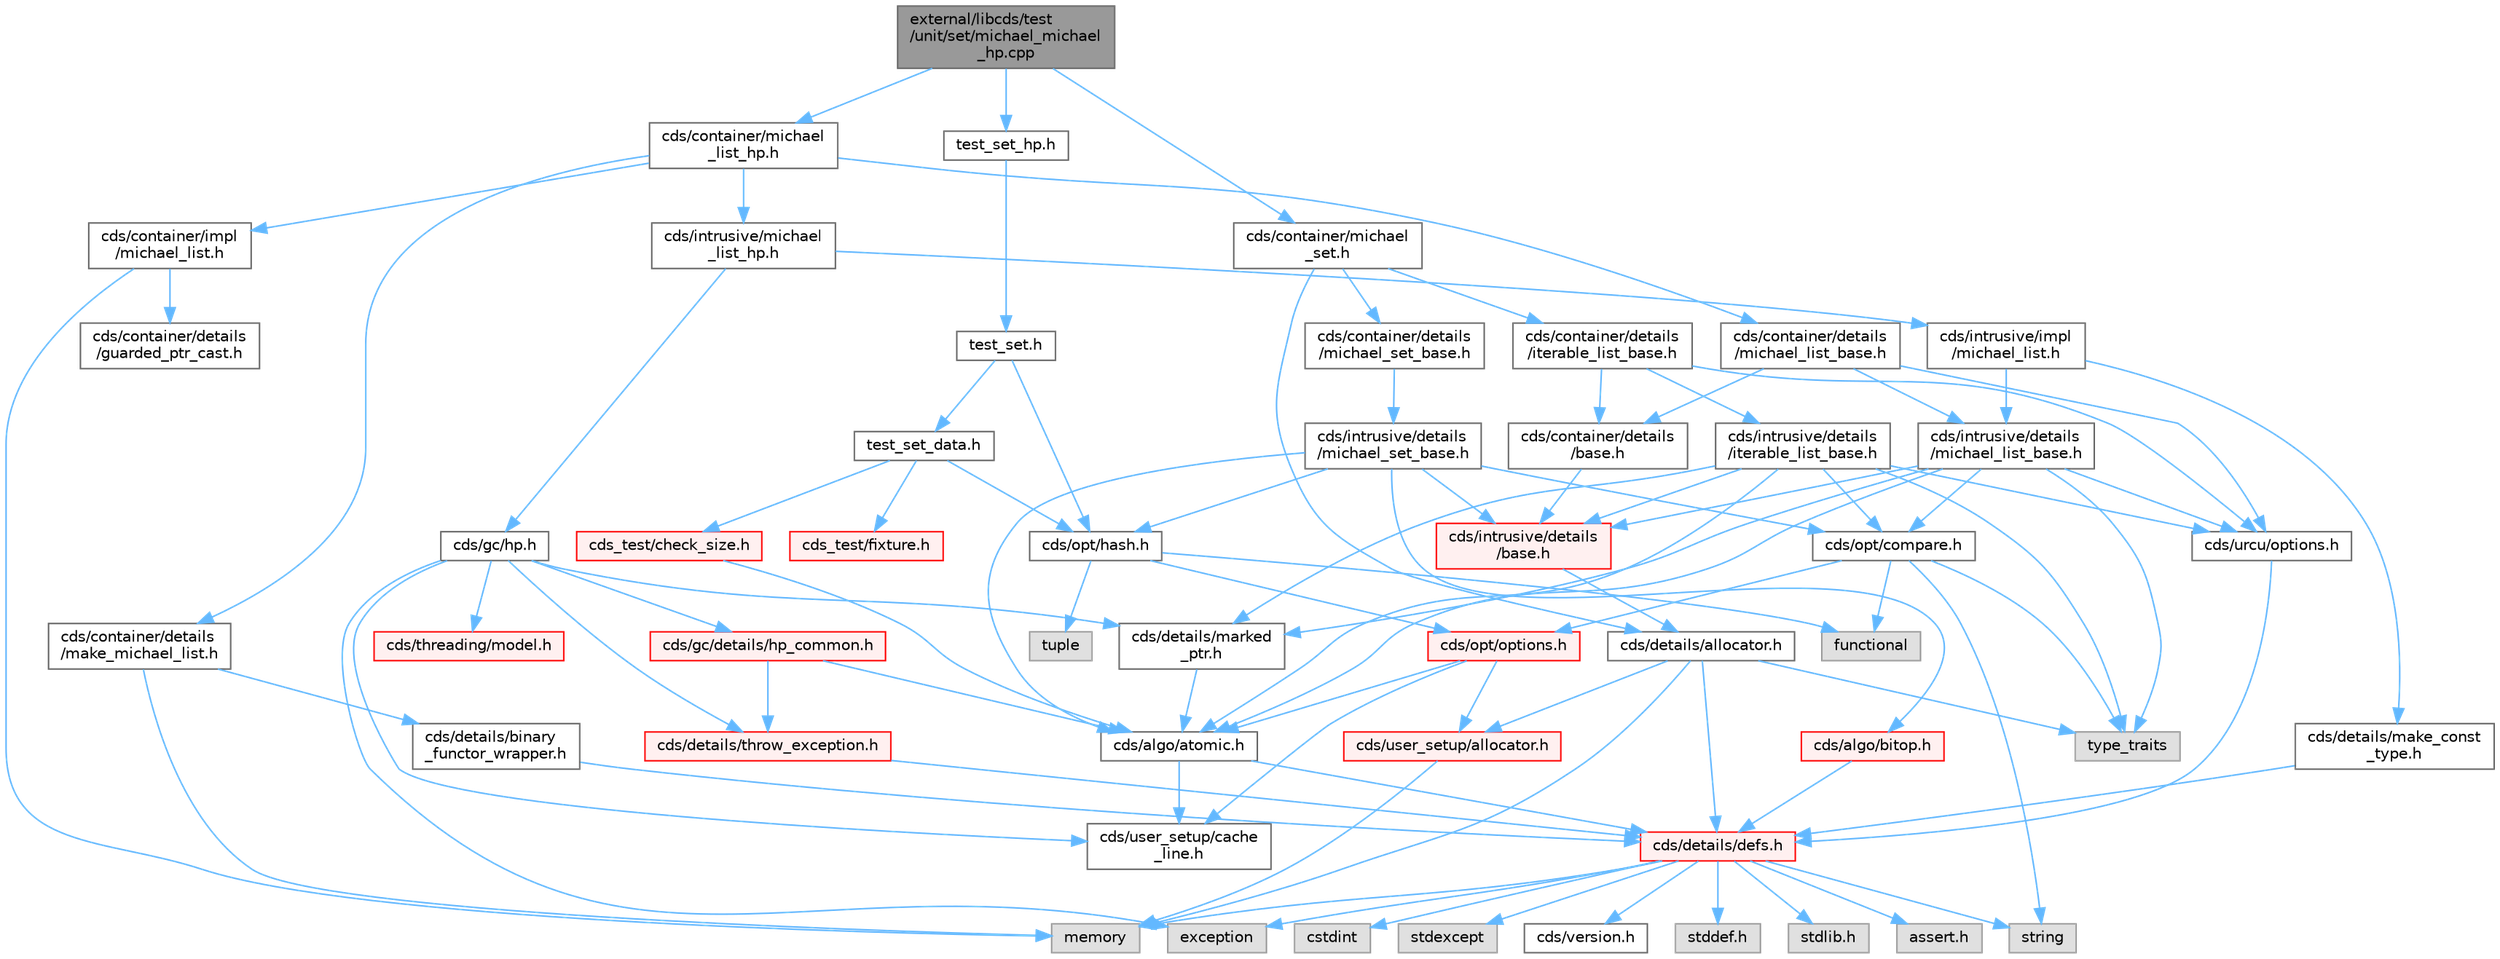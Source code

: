 digraph "external/libcds/test/unit/set/michael_michael_hp.cpp"
{
 // LATEX_PDF_SIZE
  bgcolor="transparent";
  edge [fontname=Helvetica,fontsize=10,labelfontname=Helvetica,labelfontsize=10];
  node [fontname=Helvetica,fontsize=10,shape=box,height=0.2,width=0.4];
  Node1 [id="Node000001",label="external/libcds/test\l/unit/set/michael_michael\l_hp.cpp",height=0.2,width=0.4,color="gray40", fillcolor="grey60", style="filled", fontcolor="black",tooltip=" "];
  Node1 -> Node2 [id="edge92_Node000001_Node000002",color="steelblue1",style="solid",tooltip=" "];
  Node2 [id="Node000002",label="test_set_hp.h",height=0.2,width=0.4,color="grey40", fillcolor="white", style="filled",URL="$test__set__hp_8h.html",tooltip=" "];
  Node2 -> Node3 [id="edge93_Node000002_Node000003",color="steelblue1",style="solid",tooltip=" "];
  Node3 [id="Node000003",label="test_set.h",height=0.2,width=0.4,color="grey40", fillcolor="white", style="filled",URL="$set_2test__set_8h.html",tooltip=" "];
  Node3 -> Node4 [id="edge94_Node000003_Node000004",color="steelblue1",style="solid",tooltip=" "];
  Node4 [id="Node000004",label="test_set_data.h",height=0.2,width=0.4,color="grey40", fillcolor="white", style="filled",URL="$test__set__data_8h.html",tooltip=" "];
  Node4 -> Node5 [id="edge95_Node000004_Node000005",color="steelblue1",style="solid",tooltip=" "];
  Node5 [id="Node000005",label="cds_test/check_size.h",height=0.2,width=0.4,color="red", fillcolor="#FFF0F0", style="filled",URL="$check__size_8h.html",tooltip=" "];
  Node5 -> Node8 [id="edge96_Node000005_Node000008",color="steelblue1",style="solid",tooltip=" "];
  Node8 [id="Node000008",label="cds/algo/atomic.h",height=0.2,width=0.4,color="grey40", fillcolor="white", style="filled",URL="$external_2libcds_2cds_2algo_2atomic_8h.html",tooltip=" "];
  Node8 -> Node9 [id="edge97_Node000008_Node000009",color="steelblue1",style="solid",tooltip=" "];
  Node9 [id="Node000009",label="cds/details/defs.h",height=0.2,width=0.4,color="red", fillcolor="#FFF0F0", style="filled",URL="$details_2defs_8h.html",tooltip=" "];
  Node9 -> Node10 [id="edge98_Node000009_Node000010",color="steelblue1",style="solid",tooltip=" "];
  Node10 [id="Node000010",label="stddef.h",height=0.2,width=0.4,color="grey60", fillcolor="#E0E0E0", style="filled",tooltip=" "];
  Node9 -> Node11 [id="edge99_Node000009_Node000011",color="steelblue1",style="solid",tooltip=" "];
  Node11 [id="Node000011",label="stdlib.h",height=0.2,width=0.4,color="grey60", fillcolor="#E0E0E0", style="filled",tooltip=" "];
  Node9 -> Node12 [id="edge100_Node000009_Node000012",color="steelblue1",style="solid",tooltip=" "];
  Node12 [id="Node000012",label="assert.h",height=0.2,width=0.4,color="grey60", fillcolor="#E0E0E0", style="filled",tooltip=" "];
  Node9 -> Node13 [id="edge101_Node000009_Node000013",color="steelblue1",style="solid",tooltip=" "];
  Node13 [id="Node000013",label="cstdint",height=0.2,width=0.4,color="grey60", fillcolor="#E0E0E0", style="filled",tooltip=" "];
  Node9 -> Node14 [id="edge102_Node000009_Node000014",color="steelblue1",style="solid",tooltip=" "];
  Node14 [id="Node000014",label="exception",height=0.2,width=0.4,color="grey60", fillcolor="#E0E0E0", style="filled",tooltip=" "];
  Node9 -> Node15 [id="edge103_Node000009_Node000015",color="steelblue1",style="solid",tooltip=" "];
  Node15 [id="Node000015",label="stdexcept",height=0.2,width=0.4,color="grey60", fillcolor="#E0E0E0", style="filled",tooltip=" "];
  Node9 -> Node16 [id="edge104_Node000009_Node000016",color="steelblue1",style="solid",tooltip=" "];
  Node16 [id="Node000016",label="string",height=0.2,width=0.4,color="grey60", fillcolor="#E0E0E0", style="filled",tooltip=" "];
  Node9 -> Node17 [id="edge105_Node000009_Node000017",color="steelblue1",style="solid",tooltip=" "];
  Node17 [id="Node000017",label="memory",height=0.2,width=0.4,color="grey60", fillcolor="#E0E0E0", style="filled",tooltip=" "];
  Node9 -> Node18 [id="edge106_Node000009_Node000018",color="steelblue1",style="solid",tooltip=" "];
  Node18 [id="Node000018",label="cds/version.h",height=0.2,width=0.4,color="grey40", fillcolor="white", style="filled",URL="$external_2libcds_2cds_2version_8h.html",tooltip=" "];
  Node8 -> Node22 [id="edge107_Node000008_Node000022",color="steelblue1",style="solid",tooltip=" "];
  Node22 [id="Node000022",label="cds/user_setup/cache\l_line.h",height=0.2,width=0.4,color="grey40", fillcolor="white", style="filled",URL="$cache__line_8h.html",tooltip="Cache-line size definition"];
  Node4 -> Node23 [id="edge108_Node000004_Node000023",color="steelblue1",style="solid",tooltip=" "];
  Node23 [id="Node000023",label="cds_test/fixture.h",height=0.2,width=0.4,color="red", fillcolor="#FFF0F0", style="filled",URL="$fixture_8h.html",tooltip=" "];
  Node4 -> Node26 [id="edge109_Node000004_Node000026",color="steelblue1",style="solid",tooltip=" "];
  Node26 [id="Node000026",label="cds/opt/hash.h",height=0.2,width=0.4,color="grey40", fillcolor="white", style="filled",URL="$external_2libcds_2cds_2opt_2hash_8h.html",tooltip=" "];
  Node26 -> Node27 [id="edge110_Node000026_Node000027",color="steelblue1",style="solid",tooltip=" "];
  Node27 [id="Node000027",label="tuple",height=0.2,width=0.4,color="grey60", fillcolor="#E0E0E0", style="filled",tooltip=" "];
  Node26 -> Node28 [id="edge111_Node000026_Node000028",color="steelblue1",style="solid",tooltip=" "];
  Node28 [id="Node000028",label="functional",height=0.2,width=0.4,color="grey60", fillcolor="#E0E0E0", style="filled",tooltip=" "];
  Node26 -> Node29 [id="edge112_Node000026_Node000029",color="steelblue1",style="solid",tooltip=" "];
  Node29 [id="Node000029",label="cds/opt/options.h",height=0.2,width=0.4,color="red", fillcolor="#FFF0F0", style="filled",URL="$opt_2options_8h.html",tooltip=" "];
  Node29 -> Node32 [id="edge113_Node000029_Node000032",color="steelblue1",style="solid",tooltip=" "];
  Node32 [id="Node000032",label="cds/user_setup/allocator.h",height=0.2,width=0.4,color="red", fillcolor="#FFF0F0", style="filled",URL="$external_2libcds_2cds_2user__setup_2allocator_8h.html",tooltip="Default implementation of allocator classes."];
  Node32 -> Node17 [id="edge114_Node000032_Node000017",color="steelblue1",style="solid",tooltip=" "];
  Node29 -> Node22 [id="edge115_Node000029_Node000022",color="steelblue1",style="solid",tooltip=" "];
  Node29 -> Node8 [id="edge116_Node000029_Node000008",color="steelblue1",style="solid",tooltip=" "];
  Node3 -> Node26 [id="edge117_Node000003_Node000026",color="steelblue1",style="solid",tooltip=" "];
  Node1 -> Node47 [id="edge118_Node000001_Node000047",color="steelblue1",style="solid",tooltip=" "];
  Node47 [id="Node000047",label="cds/container/michael\l_list_hp.h",height=0.2,width=0.4,color="grey40", fillcolor="white", style="filled",URL="$container_2michael__list__hp_8h.html",tooltip=" "];
  Node47 -> Node48 [id="edge119_Node000047_Node000048",color="steelblue1",style="solid",tooltip=" "];
  Node48 [id="Node000048",label="cds/container/details\l/michael_list_base.h",height=0.2,width=0.4,color="grey40", fillcolor="white", style="filled",URL="$container_2details_2michael__list__base_8h.html",tooltip=" "];
  Node48 -> Node49 [id="edge120_Node000048_Node000049",color="steelblue1",style="solid",tooltip=" "];
  Node49 [id="Node000049",label="cds/container/details\l/base.h",height=0.2,width=0.4,color="grey40", fillcolor="white", style="filled",URL="$external_2libcds_2cds_2container_2details_2base_8h.html",tooltip=" "];
  Node49 -> Node50 [id="edge121_Node000049_Node000050",color="steelblue1",style="solid",tooltip=" "];
  Node50 [id="Node000050",label="cds/intrusive/details\l/base.h",height=0.2,width=0.4,color="red", fillcolor="#FFF0F0", style="filled",URL="$external_2libcds_2cds_2intrusive_2details_2base_8h.html",tooltip=" "];
  Node50 -> Node53 [id="edge122_Node000050_Node000053",color="steelblue1",style="solid",tooltip=" "];
  Node53 [id="Node000053",label="cds/details/allocator.h",height=0.2,width=0.4,color="grey40", fillcolor="white", style="filled",URL="$external_2libcds_2cds_2details_2allocator_8h.html",tooltip=" "];
  Node53 -> Node54 [id="edge123_Node000053_Node000054",color="steelblue1",style="solid",tooltip=" "];
  Node54 [id="Node000054",label="type_traits",height=0.2,width=0.4,color="grey60", fillcolor="#E0E0E0", style="filled",tooltip=" "];
  Node53 -> Node17 [id="edge124_Node000053_Node000017",color="steelblue1",style="solid",tooltip=" "];
  Node53 -> Node9 [id="edge125_Node000053_Node000009",color="steelblue1",style="solid",tooltip=" "];
  Node53 -> Node32 [id="edge126_Node000053_Node000032",color="steelblue1",style="solid",tooltip=" "];
  Node48 -> Node59 [id="edge127_Node000048_Node000059",color="steelblue1",style="solid",tooltip=" "];
  Node59 [id="Node000059",label="cds/intrusive/details\l/michael_list_base.h",height=0.2,width=0.4,color="grey40", fillcolor="white", style="filled",URL="$intrusive_2details_2michael__list__base_8h.html",tooltip=" "];
  Node59 -> Node54 [id="edge128_Node000059_Node000054",color="steelblue1",style="solid",tooltip=" "];
  Node59 -> Node50 [id="edge129_Node000059_Node000050",color="steelblue1",style="solid",tooltip=" "];
  Node59 -> Node60 [id="edge130_Node000059_Node000060",color="steelblue1",style="solid",tooltip=" "];
  Node60 [id="Node000060",label="cds/opt/compare.h",height=0.2,width=0.4,color="grey40", fillcolor="white", style="filled",URL="$external_2libcds_2cds_2opt_2compare_8h.html",tooltip=" "];
  Node60 -> Node54 [id="edge131_Node000060_Node000054",color="steelblue1",style="solid",tooltip=" "];
  Node60 -> Node28 [id="edge132_Node000060_Node000028",color="steelblue1",style="solid",tooltip=" "];
  Node60 -> Node16 [id="edge133_Node000060_Node000016",color="steelblue1",style="solid",tooltip=" "];
  Node60 -> Node29 [id="edge134_Node000060_Node000029",color="steelblue1",style="solid",tooltip=" "];
  Node59 -> Node8 [id="edge135_Node000059_Node000008",color="steelblue1",style="solid",tooltip=" "];
  Node59 -> Node61 [id="edge136_Node000059_Node000061",color="steelblue1",style="solid",tooltip=" "];
  Node61 [id="Node000061",label="cds/details/marked\l_ptr.h",height=0.2,width=0.4,color="grey40", fillcolor="white", style="filled",URL="$marked__ptr_8h.html",tooltip=" "];
  Node61 -> Node8 [id="edge137_Node000061_Node000008",color="steelblue1",style="solid",tooltip=" "];
  Node59 -> Node62 [id="edge138_Node000059_Node000062",color="steelblue1",style="solid",tooltip=" "];
  Node62 [id="Node000062",label="cds/urcu/options.h",height=0.2,width=0.4,color="grey40", fillcolor="white", style="filled",URL="$urcu_2options_8h.html",tooltip=" "];
  Node62 -> Node9 [id="edge139_Node000062_Node000009",color="steelblue1",style="solid",tooltip=" "];
  Node48 -> Node62 [id="edge140_Node000048_Node000062",color="steelblue1",style="solid",tooltip=" "];
  Node47 -> Node63 [id="edge141_Node000047_Node000063",color="steelblue1",style="solid",tooltip=" "];
  Node63 [id="Node000063",label="cds/intrusive/michael\l_list_hp.h",height=0.2,width=0.4,color="grey40", fillcolor="white", style="filled",URL="$intrusive_2michael__list__hp_8h.html",tooltip=" "];
  Node63 -> Node64 [id="edge142_Node000063_Node000064",color="steelblue1",style="solid",tooltip=" "];
  Node64 [id="Node000064",label="cds/gc/hp.h",height=0.2,width=0.4,color="grey40", fillcolor="white", style="filled",URL="$hp_8h.html",tooltip=" "];
  Node64 -> Node14 [id="edge143_Node000064_Node000014",color="steelblue1",style="solid",tooltip=" "];
  Node64 -> Node65 [id="edge144_Node000064_Node000065",color="steelblue1",style="solid",tooltip=" "];
  Node65 [id="Node000065",label="cds/gc/details/hp_common.h",height=0.2,width=0.4,color="red", fillcolor="#FFF0F0", style="filled",URL="$hp__common_8h.html",tooltip=" "];
  Node65 -> Node8 [id="edge145_Node000065_Node000008",color="steelblue1",style="solid",tooltip=" "];
  Node65 -> Node44 [id="edge146_Node000065_Node000044",color="steelblue1",style="solid",tooltip=" "];
  Node44 [id="Node000044",label="cds/details/throw_exception.h",height=0.2,width=0.4,color="red", fillcolor="#FFF0F0", style="filled",URL="$throw__exception_8h.html",tooltip=" "];
  Node44 -> Node9 [id="edge147_Node000044_Node000009",color="steelblue1",style="solid",tooltip=" "];
  Node64 -> Node67 [id="edge148_Node000064_Node000067",color="steelblue1",style="solid",tooltip=" "];
  Node67 [id="Node000067",label="cds/threading/model.h",height=0.2,width=0.4,color="red", fillcolor="#FFF0F0", style="filled",URL="$model_8h.html",tooltip=" "];
  Node64 -> Node44 [id="edge149_Node000064_Node000044",color="steelblue1",style="solid",tooltip=" "];
  Node64 -> Node61 [id="edge150_Node000064_Node000061",color="steelblue1",style="solid",tooltip=" "];
  Node64 -> Node22 [id="edge151_Node000064_Node000022",color="steelblue1",style="solid",tooltip=" "];
  Node63 -> Node79 [id="edge152_Node000063_Node000079",color="steelblue1",style="solid",tooltip=" "];
  Node79 [id="Node000079",label="cds/intrusive/impl\l/michael_list.h",height=0.2,width=0.4,color="grey40", fillcolor="white", style="filled",URL="$intrusive_2impl_2michael__list_8h.html",tooltip=" "];
  Node79 -> Node59 [id="edge153_Node000079_Node000059",color="steelblue1",style="solid",tooltip=" "];
  Node79 -> Node80 [id="edge154_Node000079_Node000080",color="steelblue1",style="solid",tooltip=" "];
  Node80 [id="Node000080",label="cds/details/make_const\l_type.h",height=0.2,width=0.4,color="grey40", fillcolor="white", style="filled",URL="$make__const__type_8h.html",tooltip=" "];
  Node80 -> Node9 [id="edge155_Node000080_Node000009",color="steelblue1",style="solid",tooltip=" "];
  Node47 -> Node81 [id="edge156_Node000047_Node000081",color="steelblue1",style="solid",tooltip=" "];
  Node81 [id="Node000081",label="cds/container/details\l/make_michael_list.h",height=0.2,width=0.4,color="grey40", fillcolor="white", style="filled",URL="$make__michael__list_8h.html",tooltip=" "];
  Node81 -> Node82 [id="edge157_Node000081_Node000082",color="steelblue1",style="solid",tooltip=" "];
  Node82 [id="Node000082",label="cds/details/binary\l_functor_wrapper.h",height=0.2,width=0.4,color="grey40", fillcolor="white", style="filled",URL="$binary__functor__wrapper_8h.html",tooltip=" "];
  Node82 -> Node9 [id="edge158_Node000082_Node000009",color="steelblue1",style="solid",tooltip=" "];
  Node81 -> Node17 [id="edge159_Node000081_Node000017",color="steelblue1",style="solid",tooltip=" "];
  Node47 -> Node83 [id="edge160_Node000047_Node000083",color="steelblue1",style="solid",tooltip=" "];
  Node83 [id="Node000083",label="cds/container/impl\l/michael_list.h",height=0.2,width=0.4,color="grey40", fillcolor="white", style="filled",URL="$container_2impl_2michael__list_8h.html",tooltip=" "];
  Node83 -> Node17 [id="edge161_Node000083_Node000017",color="steelblue1",style="solid",tooltip=" "];
  Node83 -> Node84 [id="edge162_Node000083_Node000084",color="steelblue1",style="solid",tooltip=" "];
  Node84 [id="Node000084",label="cds/container/details\l/guarded_ptr_cast.h",height=0.2,width=0.4,color="grey40", fillcolor="white", style="filled",URL="$guarded__ptr__cast_8h.html",tooltip=" "];
  Node1 -> Node85 [id="edge163_Node000001_Node000085",color="steelblue1",style="solid",tooltip=" "];
  Node85 [id="Node000085",label="cds/container/michael\l_set.h",height=0.2,width=0.4,color="grey40", fillcolor="white", style="filled",URL="$container_2michael__set_8h.html",tooltip=" "];
  Node85 -> Node86 [id="edge164_Node000085_Node000086",color="steelblue1",style="solid",tooltip=" "];
  Node86 [id="Node000086",label="cds/container/details\l/michael_set_base.h",height=0.2,width=0.4,color="grey40", fillcolor="white", style="filled",URL="$container_2details_2michael__set__base_8h.html",tooltip=" "];
  Node86 -> Node87 [id="edge165_Node000086_Node000087",color="steelblue1",style="solid",tooltip=" "];
  Node87 [id="Node000087",label="cds/intrusive/details\l/michael_set_base.h",height=0.2,width=0.4,color="grey40", fillcolor="white", style="filled",URL="$intrusive_2details_2michael__set__base_8h.html",tooltip=" "];
  Node87 -> Node50 [id="edge166_Node000087_Node000050",color="steelblue1",style="solid",tooltip=" "];
  Node87 -> Node60 [id="edge167_Node000087_Node000060",color="steelblue1",style="solid",tooltip=" "];
  Node87 -> Node26 [id="edge168_Node000087_Node000026",color="steelblue1",style="solid",tooltip=" "];
  Node87 -> Node38 [id="edge169_Node000087_Node000038",color="steelblue1",style="solid",tooltip=" "];
  Node38 [id="Node000038",label="cds/algo/bitop.h",height=0.2,width=0.4,color="red", fillcolor="#FFF0F0", style="filled",URL="$algo_2bitop_8h.html",tooltip=" "];
  Node38 -> Node9 [id="edge170_Node000038_Node000009",color="steelblue1",style="solid",tooltip=" "];
  Node87 -> Node8 [id="edge171_Node000087_Node000008",color="steelblue1",style="solid",tooltip=" "];
  Node85 -> Node88 [id="edge172_Node000085_Node000088",color="steelblue1",style="solid",tooltip=" "];
  Node88 [id="Node000088",label="cds/container/details\l/iterable_list_base.h",height=0.2,width=0.4,color="grey40", fillcolor="white", style="filled",URL="$container_2details_2iterable__list__base_8h.html",tooltip=" "];
  Node88 -> Node49 [id="edge173_Node000088_Node000049",color="steelblue1",style="solid",tooltip=" "];
  Node88 -> Node89 [id="edge174_Node000088_Node000089",color="steelblue1",style="solid",tooltip=" "];
  Node89 [id="Node000089",label="cds/intrusive/details\l/iterable_list_base.h",height=0.2,width=0.4,color="grey40", fillcolor="white", style="filled",URL="$intrusive_2details_2iterable__list__base_8h.html",tooltip=" "];
  Node89 -> Node54 [id="edge175_Node000089_Node000054",color="steelblue1",style="solid",tooltip=" "];
  Node89 -> Node50 [id="edge176_Node000089_Node000050",color="steelblue1",style="solid",tooltip=" "];
  Node89 -> Node60 [id="edge177_Node000089_Node000060",color="steelblue1",style="solid",tooltip=" "];
  Node89 -> Node8 [id="edge178_Node000089_Node000008",color="steelblue1",style="solid",tooltip=" "];
  Node89 -> Node61 [id="edge179_Node000089_Node000061",color="steelblue1",style="solid",tooltip=" "];
  Node89 -> Node62 [id="edge180_Node000089_Node000062",color="steelblue1",style="solid",tooltip=" "];
  Node88 -> Node62 [id="edge181_Node000088_Node000062",color="steelblue1",style="solid",tooltip=" "];
  Node85 -> Node53 [id="edge182_Node000085_Node000053",color="steelblue1",style="solid",tooltip=" "];
}

